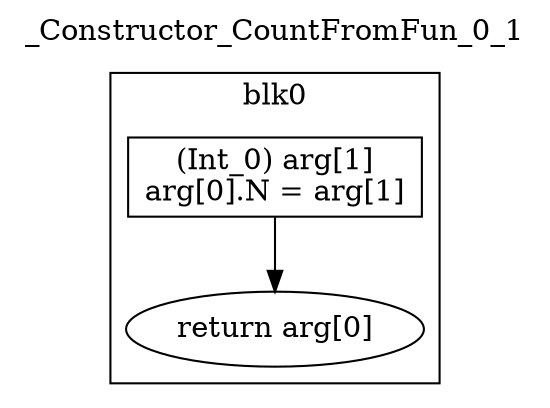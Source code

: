 digraph {
  rankdir=TB;
  b0_l0 -> b0_ret
  b0_l0 [label="(Int_0) arg[1]\narg[0].N = arg[1]\n", shape=box]
  b0_ret [label="return arg[0]"]
  subgraph cluster_b0 {
    label = "blk0";
    b0_l0;
    b0_ret;
  }
  labelloc="t"
  label="_Constructor_CountFromFun_0_1"
}